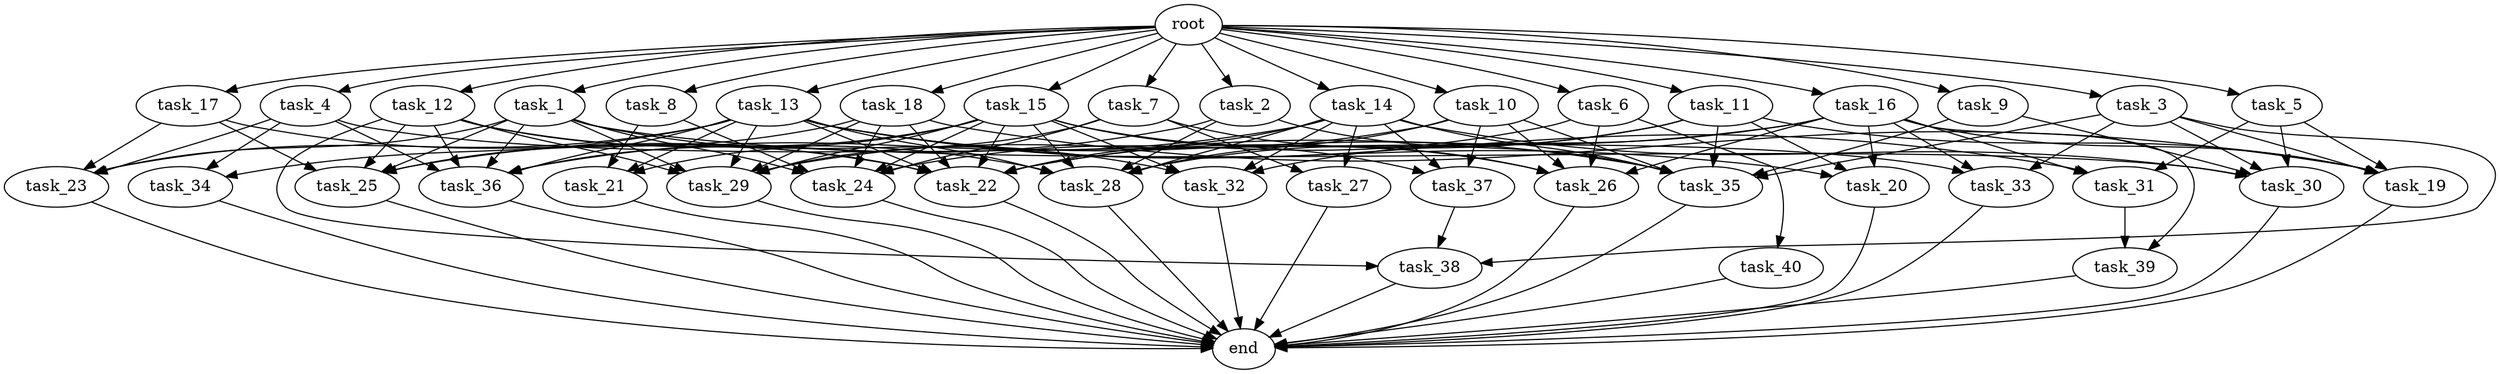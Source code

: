 digraph G {
  root [size="0.000000e+00"];
  task_1 [size="5.727002e+10"];
  task_2 [size="5.056765e+10"];
  task_3 [size="6.649773e+10"];
  task_4 [size="9.934765e+10"];
  task_5 [size="1.099263e+10"];
  task_6 [size="6.420669e+10"];
  task_7 [size="7.025456e+10"];
  task_8 [size="3.833294e+10"];
  task_9 [size="2.922024e+10"];
  task_10 [size="4.602186e+10"];
  task_11 [size="6.204598e+10"];
  task_12 [size="4.515527e+10"];
  task_13 [size="6.722677e+10"];
  task_14 [size="4.117527e+10"];
  task_15 [size="8.890179e+10"];
  task_16 [size="2.242740e+10"];
  task_17 [size="3.287037e+10"];
  task_18 [size="6.001223e+10"];
  task_19 [size="3.295819e+09"];
  task_20 [size="9.559370e+10"];
  task_21 [size="1.075254e+10"];
  task_22 [size="3.499694e+10"];
  task_23 [size="7.733800e+10"];
  task_24 [size="2.763714e+09"];
  task_25 [size="4.014120e+10"];
  task_26 [size="7.184435e+10"];
  task_27 [size="5.677297e+10"];
  task_28 [size="2.721814e+10"];
  task_29 [size="5.851427e+10"];
  task_30 [size="7.614425e+10"];
  task_31 [size="8.139569e+09"];
  task_32 [size="2.264988e+10"];
  task_33 [size="2.722482e+10"];
  task_34 [size="2.719697e+10"];
  task_35 [size="4.762904e+10"];
  task_36 [size="6.659170e+10"];
  task_37 [size="8.332474e+10"];
  task_38 [size="6.568258e+10"];
  task_39 [size="2.051980e+10"];
  task_40 [size="6.856826e+10"];
  end [size="0.000000e+00"];

  root -> task_1 [size="1.000000e-12"];
  root -> task_2 [size="1.000000e-12"];
  root -> task_3 [size="1.000000e-12"];
  root -> task_4 [size="1.000000e-12"];
  root -> task_5 [size="1.000000e-12"];
  root -> task_6 [size="1.000000e-12"];
  root -> task_7 [size="1.000000e-12"];
  root -> task_8 [size="1.000000e-12"];
  root -> task_9 [size="1.000000e-12"];
  root -> task_10 [size="1.000000e-12"];
  root -> task_11 [size="1.000000e-12"];
  root -> task_12 [size="1.000000e-12"];
  root -> task_13 [size="1.000000e-12"];
  root -> task_14 [size="1.000000e-12"];
  root -> task_15 [size="1.000000e-12"];
  root -> task_16 [size="1.000000e-12"];
  root -> task_17 [size="1.000000e-12"];
  root -> task_18 [size="1.000000e-12"];
  task_1 -> task_23 [size="1.933450e+08"];
  task_1 -> task_24 [size="4.606190e+06"];
  task_1 -> task_25 [size="8.028239e+07"];
  task_1 -> task_29 [size="8.359181e+07"];
  task_1 -> task_30 [size="1.522885e+08"];
  task_1 -> task_32 [size="5.662469e+07"];
  task_1 -> task_36 [size="1.109862e+08"];
  task_2 -> task_25 [size="8.028239e+07"];
  task_2 -> task_28 [size="3.888306e+07"];
  task_2 -> task_35 [size="6.804149e+07"];
  task_3 -> task_19 [size="6.591639e+06"];
  task_3 -> task_30 [size="1.522885e+08"];
  task_3 -> task_33 [size="9.074938e+07"];
  task_3 -> task_35 [size="6.804149e+07"];
  task_3 -> task_38 [size="2.189419e+08"];
  task_4 -> task_23 [size="1.933450e+08"];
  task_4 -> task_33 [size="9.074938e+07"];
  task_4 -> task_34 [size="1.359848e+08"];
  task_4 -> task_36 [size="1.109862e+08"];
  task_5 -> task_19 [size="6.591639e+06"];
  task_5 -> task_30 [size="1.522885e+08"];
  task_5 -> task_31 [size="2.713190e+07"];
  task_6 -> task_24 [size="4.606190e+06"];
  task_6 -> task_26 [size="1.436887e+08"];
  task_6 -> task_40 [size="6.856826e+08"];
  task_7 -> task_24 [size="4.606190e+06"];
  task_7 -> task_26 [size="1.436887e+08"];
  task_7 -> task_27 [size="2.838649e+08"];
  task_7 -> task_29 [size="8.359181e+07"];
  task_8 -> task_21 [size="3.584181e+07"];
  task_8 -> task_24 [size="4.606190e+06"];
  task_9 -> task_30 [size="1.522885e+08"];
  task_9 -> task_35 [size="6.804149e+07"];
  task_10 -> task_26 [size="1.436887e+08"];
  task_10 -> task_28 [size="3.888306e+07"];
  task_10 -> task_29 [size="8.359181e+07"];
  task_10 -> task_35 [size="6.804149e+07"];
  task_10 -> task_37 [size="2.777491e+08"];
  task_11 -> task_19 [size="6.591639e+06"];
  task_11 -> task_20 [size="3.186457e+08"];
  task_11 -> task_22 [size="4.374617e+07"];
  task_11 -> task_28 [size="3.888306e+07"];
  task_11 -> task_35 [size="6.804149e+07"];
  task_12 -> task_22 [size="4.374617e+07"];
  task_12 -> task_25 [size="8.028239e+07"];
  task_12 -> task_28 [size="3.888306e+07"];
  task_12 -> task_29 [size="8.359181e+07"];
  task_12 -> task_36 [size="1.109862e+08"];
  task_12 -> task_38 [size="2.189419e+08"];
  task_13 -> task_20 [size="3.186457e+08"];
  task_13 -> task_21 [size="3.584181e+07"];
  task_13 -> task_22 [size="4.374617e+07"];
  task_13 -> task_23 [size="1.933450e+08"];
  task_13 -> task_28 [size="3.888306e+07"];
  task_13 -> task_29 [size="8.359181e+07"];
  task_13 -> task_31 [size="2.713190e+07"];
  task_13 -> task_34 [size="1.359848e+08"];
  task_13 -> task_35 [size="6.804149e+07"];
  task_13 -> task_36 [size="1.109862e+08"];
  task_14 -> task_22 [size="4.374617e+07"];
  task_14 -> task_27 [size="2.838649e+08"];
  task_14 -> task_28 [size="3.888306e+07"];
  task_14 -> task_30 [size="1.522885e+08"];
  task_14 -> task_32 [size="5.662469e+07"];
  task_14 -> task_35 [size="6.804149e+07"];
  task_14 -> task_36 [size="1.109862e+08"];
  task_14 -> task_37 [size="2.777491e+08"];
  task_15 -> task_21 [size="3.584181e+07"];
  task_15 -> task_22 [size="4.374617e+07"];
  task_15 -> task_24 [size="4.606190e+06"];
  task_15 -> task_26 [size="1.436887e+08"];
  task_15 -> task_28 [size="3.888306e+07"];
  task_15 -> task_29 [size="8.359181e+07"];
  task_15 -> task_32 [size="5.662469e+07"];
  task_15 -> task_36 [size="1.109862e+08"];
  task_15 -> task_37 [size="2.777491e+08"];
  task_16 -> task_19 [size="6.591639e+06"];
  task_16 -> task_20 [size="3.186457e+08"];
  task_16 -> task_22 [size="4.374617e+07"];
  task_16 -> task_26 [size="1.436887e+08"];
  task_16 -> task_31 [size="2.713190e+07"];
  task_16 -> task_32 [size="5.662469e+07"];
  task_16 -> task_33 [size="9.074938e+07"];
  task_16 -> task_39 [size="1.025990e+08"];
  task_17 -> task_22 [size="4.374617e+07"];
  task_17 -> task_23 [size="1.933450e+08"];
  task_17 -> task_25 [size="8.028239e+07"];
  task_18 -> task_19 [size="6.591639e+06"];
  task_18 -> task_22 [size="4.374617e+07"];
  task_18 -> task_24 [size="4.606190e+06"];
  task_18 -> task_25 [size="8.028239e+07"];
  task_18 -> task_29 [size="8.359181e+07"];
  task_19 -> end [size="1.000000e-12"];
  task_20 -> end [size="1.000000e-12"];
  task_21 -> end [size="1.000000e-12"];
  task_22 -> end [size="1.000000e-12"];
  task_23 -> end [size="1.000000e-12"];
  task_24 -> end [size="1.000000e-12"];
  task_25 -> end [size="1.000000e-12"];
  task_26 -> end [size="1.000000e-12"];
  task_27 -> end [size="1.000000e-12"];
  task_28 -> end [size="1.000000e-12"];
  task_29 -> end [size="1.000000e-12"];
  task_30 -> end [size="1.000000e-12"];
  task_31 -> task_39 [size="1.025990e+08"];
  task_32 -> end [size="1.000000e-12"];
  task_33 -> end [size="1.000000e-12"];
  task_34 -> end [size="1.000000e-12"];
  task_35 -> end [size="1.000000e-12"];
  task_36 -> end [size="1.000000e-12"];
  task_37 -> task_38 [size="2.189419e+08"];
  task_38 -> end [size="1.000000e-12"];
  task_39 -> end [size="1.000000e-12"];
  task_40 -> end [size="1.000000e-12"];
}
